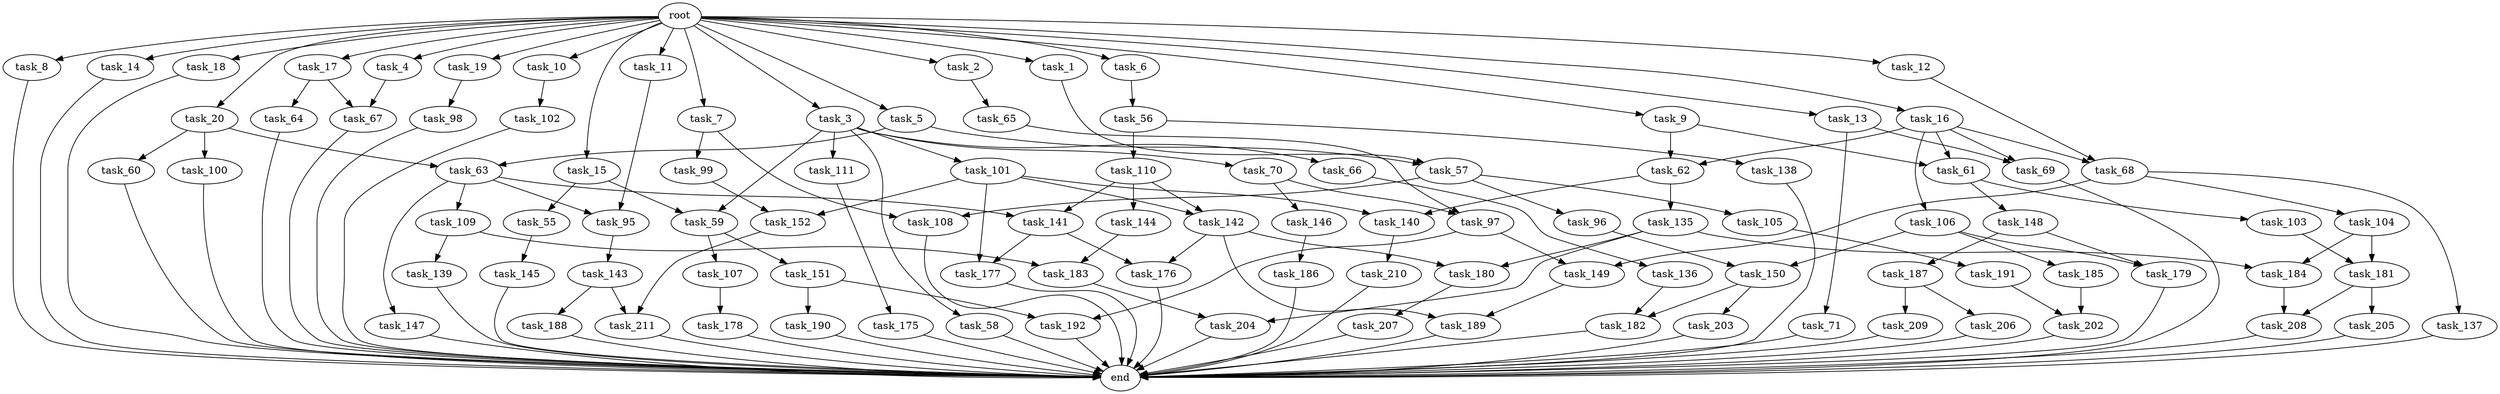 digraph G {
  root [size="0.000000"];
  task_1 [size="1024.000000"];
  task_2 [size="1024.000000"];
  task_3 [size="1024.000000"];
  task_4 [size="1024.000000"];
  task_5 [size="1024.000000"];
  task_6 [size="1024.000000"];
  task_7 [size="1024.000000"];
  task_8 [size="1024.000000"];
  task_9 [size="1024.000000"];
  task_10 [size="1024.000000"];
  task_11 [size="1024.000000"];
  task_12 [size="1024.000000"];
  task_13 [size="1024.000000"];
  task_14 [size="1024.000000"];
  task_15 [size="1024.000000"];
  task_16 [size="1024.000000"];
  task_17 [size="1024.000000"];
  task_18 [size="1024.000000"];
  task_19 [size="1024.000000"];
  task_20 [size="1024.000000"];
  task_55 [size="309237645312.000000"];
  task_56 [size="858993459200.000000"];
  task_57 [size="730144440320.000000"];
  task_58 [size="858993459200.000000"];
  task_59 [size="1168231104512.000000"];
  task_60 [size="34359738368.000000"];
  task_61 [size="584115552256.000000"];
  task_62 [size="584115552256.000000"];
  task_63 [size="455266533376.000000"];
  task_64 [size="214748364800.000000"];
  task_65 [size="858993459200.000000"];
  task_66 [size="858993459200.000000"];
  task_67 [size="910533066752.000000"];
  task_68 [size="249108103168.000000"];
  task_69 [size="455266533376.000000"];
  task_70 [size="858993459200.000000"];
  task_71 [size="420906795008.000000"];
  task_95 [size="446676598784.000000"];
  task_96 [size="309237645312.000000"];
  task_97 [size="635655159808.000000"];
  task_98 [size="309237645312.000000"];
  task_99 [size="420906795008.000000"];
  task_100 [size="34359738368.000000"];
  task_101 [size="858993459200.000000"];
  task_102 [size="137438953472.000000"];
  task_103 [size="695784701952.000000"];
  task_104 [size="309237645312.000000"];
  task_105 [size="309237645312.000000"];
  task_106 [size="34359738368.000000"];
  task_107 [size="137438953472.000000"];
  task_108 [size="730144440320.000000"];
  task_109 [size="309237645312.000000"];
  task_110 [size="214748364800.000000"];
  task_111 [size="858993459200.000000"];
  task_135 [size="34359738368.000000"];
  task_136 [size="34359738368.000000"];
  task_137 [size="309237645312.000000"];
  task_138 [size="214748364800.000000"];
  task_139 [size="858993459200.000000"];
  task_140 [size="249108103168.000000"];
  task_141 [size="1005022347264.000000"];
  task_142 [size="910533066752.000000"];
  task_143 [size="858993459200.000000"];
  task_144 [size="695784701952.000000"];
  task_145 [size="695784701952.000000"];
  task_146 [size="420906795008.000000"];
  task_147 [size="309237645312.000000"];
  task_148 [size="695784701952.000000"];
  task_149 [size="730144440320.000000"];
  task_150 [size="833223655424.000000"];
  task_151 [size="137438953472.000000"];
  task_152 [size="429496729600.000000"];
  task_175 [size="695784701952.000000"];
  task_176 [size="1116691496960.000000"];
  task_177 [size="635655159808.000000"];
  task_178 [size="309237645312.000000"];
  task_179 [size="274877906944.000000"];
  task_180 [size="730144440320.000000"];
  task_181 [size="730144440320.000000"];
  task_182 [size="730144440320.000000"];
  task_183 [size="1279900254208.000000"];
  task_184 [size="68719476736.000000"];
  task_185 [size="137438953472.000000"];
  task_186 [size="420906795008.000000"];
  task_187 [size="137438953472.000000"];
  task_188 [size="858993459200.000000"];
  task_189 [size="910533066752.000000"];
  task_190 [size="420906795008.000000"];
  task_191 [size="309237645312.000000"];
  task_192 [size="841813590016.000000"];
  task_202 [size="558345748480.000000"];
  task_203 [size="309237645312.000000"];
  task_204 [size="111669149696.000000"];
  task_205 [size="420906795008.000000"];
  task_206 [size="309237645312.000000"];
  task_207 [size="420906795008.000000"];
  task_208 [size="841813590016.000000"];
  task_209 [size="309237645312.000000"];
  task_210 [size="549755813888.000000"];
  task_211 [size="1408749273088.000000"];
  end [size="0.000000"];

  root -> task_1 [size="1.000000"];
  root -> task_2 [size="1.000000"];
  root -> task_3 [size="1.000000"];
  root -> task_4 [size="1.000000"];
  root -> task_5 [size="1.000000"];
  root -> task_6 [size="1.000000"];
  root -> task_7 [size="1.000000"];
  root -> task_8 [size="1.000000"];
  root -> task_9 [size="1.000000"];
  root -> task_10 [size="1.000000"];
  root -> task_11 [size="1.000000"];
  root -> task_12 [size="1.000000"];
  root -> task_13 [size="1.000000"];
  root -> task_14 [size="1.000000"];
  root -> task_15 [size="1.000000"];
  root -> task_16 [size="1.000000"];
  root -> task_17 [size="1.000000"];
  root -> task_18 [size="1.000000"];
  root -> task_19 [size="1.000000"];
  root -> task_20 [size="1.000000"];
  task_1 -> task_57 [size="301989888.000000"];
  task_2 -> task_65 [size="838860800.000000"];
  task_3 -> task_58 [size="838860800.000000"];
  task_3 -> task_59 [size="838860800.000000"];
  task_3 -> task_66 [size="838860800.000000"];
  task_3 -> task_70 [size="838860800.000000"];
  task_3 -> task_101 [size="838860800.000000"];
  task_3 -> task_111 [size="838860800.000000"];
  task_4 -> task_67 [size="679477248.000000"];
  task_5 -> task_57 [size="411041792.000000"];
  task_5 -> task_63 [size="411041792.000000"];
  task_6 -> task_56 [size="838860800.000000"];
  task_7 -> task_99 [size="411041792.000000"];
  task_7 -> task_108 [size="411041792.000000"];
  task_8 -> end [size="1.000000"];
  task_9 -> task_61 [size="536870912.000000"];
  task_9 -> task_62 [size="536870912.000000"];
  task_10 -> task_102 [size="134217728.000000"];
  task_11 -> task_95 [size="134217728.000000"];
  task_12 -> task_68 [size="209715200.000000"];
  task_13 -> task_69 [size="411041792.000000"];
  task_13 -> task_71 [size="411041792.000000"];
  task_14 -> end [size="1.000000"];
  task_15 -> task_55 [size="301989888.000000"];
  task_15 -> task_59 [size="301989888.000000"];
  task_16 -> task_61 [size="33554432.000000"];
  task_16 -> task_62 [size="33554432.000000"];
  task_16 -> task_68 [size="33554432.000000"];
  task_16 -> task_69 [size="33554432.000000"];
  task_16 -> task_106 [size="33554432.000000"];
  task_17 -> task_64 [size="209715200.000000"];
  task_17 -> task_67 [size="209715200.000000"];
  task_18 -> end [size="1.000000"];
  task_19 -> task_98 [size="301989888.000000"];
  task_20 -> task_60 [size="33554432.000000"];
  task_20 -> task_63 [size="33554432.000000"];
  task_20 -> task_100 [size="33554432.000000"];
  task_55 -> task_145 [size="679477248.000000"];
  task_56 -> task_110 [size="209715200.000000"];
  task_56 -> task_138 [size="209715200.000000"];
  task_57 -> task_96 [size="301989888.000000"];
  task_57 -> task_105 [size="301989888.000000"];
  task_57 -> task_108 [size="301989888.000000"];
  task_58 -> end [size="1.000000"];
  task_59 -> task_107 [size="134217728.000000"];
  task_59 -> task_151 [size="134217728.000000"];
  task_60 -> end [size="1.000000"];
  task_61 -> task_103 [size="679477248.000000"];
  task_61 -> task_148 [size="679477248.000000"];
  task_62 -> task_135 [size="33554432.000000"];
  task_62 -> task_140 [size="33554432.000000"];
  task_63 -> task_95 [size="301989888.000000"];
  task_63 -> task_109 [size="301989888.000000"];
  task_63 -> task_141 [size="301989888.000000"];
  task_63 -> task_147 [size="301989888.000000"];
  task_64 -> end [size="1.000000"];
  task_65 -> task_97 [size="209715200.000000"];
  task_66 -> task_136 [size="33554432.000000"];
  task_67 -> end [size="1.000000"];
  task_68 -> task_104 [size="301989888.000000"];
  task_68 -> task_137 [size="301989888.000000"];
  task_68 -> task_149 [size="301989888.000000"];
  task_69 -> end [size="1.000000"];
  task_70 -> task_97 [size="411041792.000000"];
  task_70 -> task_146 [size="411041792.000000"];
  task_71 -> end [size="1.000000"];
  task_95 -> task_143 [size="838860800.000000"];
  task_96 -> task_150 [size="679477248.000000"];
  task_97 -> task_149 [size="411041792.000000"];
  task_97 -> task_192 [size="411041792.000000"];
  task_98 -> end [size="1.000000"];
  task_99 -> task_152 [size="209715200.000000"];
  task_100 -> end [size="1.000000"];
  task_101 -> task_140 [size="209715200.000000"];
  task_101 -> task_142 [size="209715200.000000"];
  task_101 -> task_152 [size="209715200.000000"];
  task_101 -> task_177 [size="209715200.000000"];
  task_102 -> end [size="1.000000"];
  task_103 -> task_181 [size="679477248.000000"];
  task_104 -> task_181 [size="33554432.000000"];
  task_104 -> task_184 [size="33554432.000000"];
  task_105 -> task_191 [size="301989888.000000"];
  task_106 -> task_150 [size="134217728.000000"];
  task_106 -> task_179 [size="134217728.000000"];
  task_106 -> task_185 [size="134217728.000000"];
  task_107 -> task_178 [size="301989888.000000"];
  task_108 -> end [size="1.000000"];
  task_109 -> task_139 [size="838860800.000000"];
  task_109 -> task_183 [size="838860800.000000"];
  task_110 -> task_141 [size="679477248.000000"];
  task_110 -> task_142 [size="679477248.000000"];
  task_110 -> task_144 [size="679477248.000000"];
  task_111 -> task_175 [size="679477248.000000"];
  task_135 -> task_180 [size="33554432.000000"];
  task_135 -> task_184 [size="33554432.000000"];
  task_135 -> task_204 [size="33554432.000000"];
  task_136 -> task_182 [size="411041792.000000"];
  task_137 -> end [size="1.000000"];
  task_138 -> end [size="1.000000"];
  task_139 -> end [size="1.000000"];
  task_140 -> task_210 [size="536870912.000000"];
  task_141 -> task_176 [size="411041792.000000"];
  task_141 -> task_177 [size="411041792.000000"];
  task_142 -> task_176 [size="679477248.000000"];
  task_142 -> task_180 [size="679477248.000000"];
  task_142 -> task_189 [size="679477248.000000"];
  task_143 -> task_188 [size="838860800.000000"];
  task_143 -> task_211 [size="838860800.000000"];
  task_144 -> task_183 [size="411041792.000000"];
  task_145 -> end [size="1.000000"];
  task_146 -> task_186 [size="411041792.000000"];
  task_147 -> end [size="1.000000"];
  task_148 -> task_179 [size="134217728.000000"];
  task_148 -> task_187 [size="134217728.000000"];
  task_149 -> task_189 [size="209715200.000000"];
  task_150 -> task_182 [size="301989888.000000"];
  task_150 -> task_203 [size="301989888.000000"];
  task_151 -> task_190 [size="411041792.000000"];
  task_151 -> task_192 [size="411041792.000000"];
  task_152 -> task_211 [size="536870912.000000"];
  task_175 -> end [size="1.000000"];
  task_176 -> end [size="1.000000"];
  task_177 -> end [size="1.000000"];
  task_178 -> end [size="1.000000"];
  task_179 -> end [size="1.000000"];
  task_180 -> task_207 [size="411041792.000000"];
  task_181 -> task_205 [size="411041792.000000"];
  task_181 -> task_208 [size="411041792.000000"];
  task_182 -> end [size="1.000000"];
  task_183 -> task_204 [size="75497472.000000"];
  task_184 -> task_208 [size="411041792.000000"];
  task_185 -> task_202 [size="411041792.000000"];
  task_186 -> end [size="1.000000"];
  task_187 -> task_206 [size="301989888.000000"];
  task_187 -> task_209 [size="301989888.000000"];
  task_188 -> end [size="1.000000"];
  task_189 -> end [size="1.000000"];
  task_190 -> end [size="1.000000"];
  task_191 -> task_202 [size="134217728.000000"];
  task_192 -> end [size="1.000000"];
  task_202 -> end [size="1.000000"];
  task_203 -> end [size="1.000000"];
  task_204 -> end [size="1.000000"];
  task_205 -> end [size="1.000000"];
  task_206 -> end [size="1.000000"];
  task_207 -> end [size="1.000000"];
  task_208 -> end [size="1.000000"];
  task_209 -> end [size="1.000000"];
  task_210 -> end [size="1.000000"];
  task_211 -> end [size="1.000000"];
}
